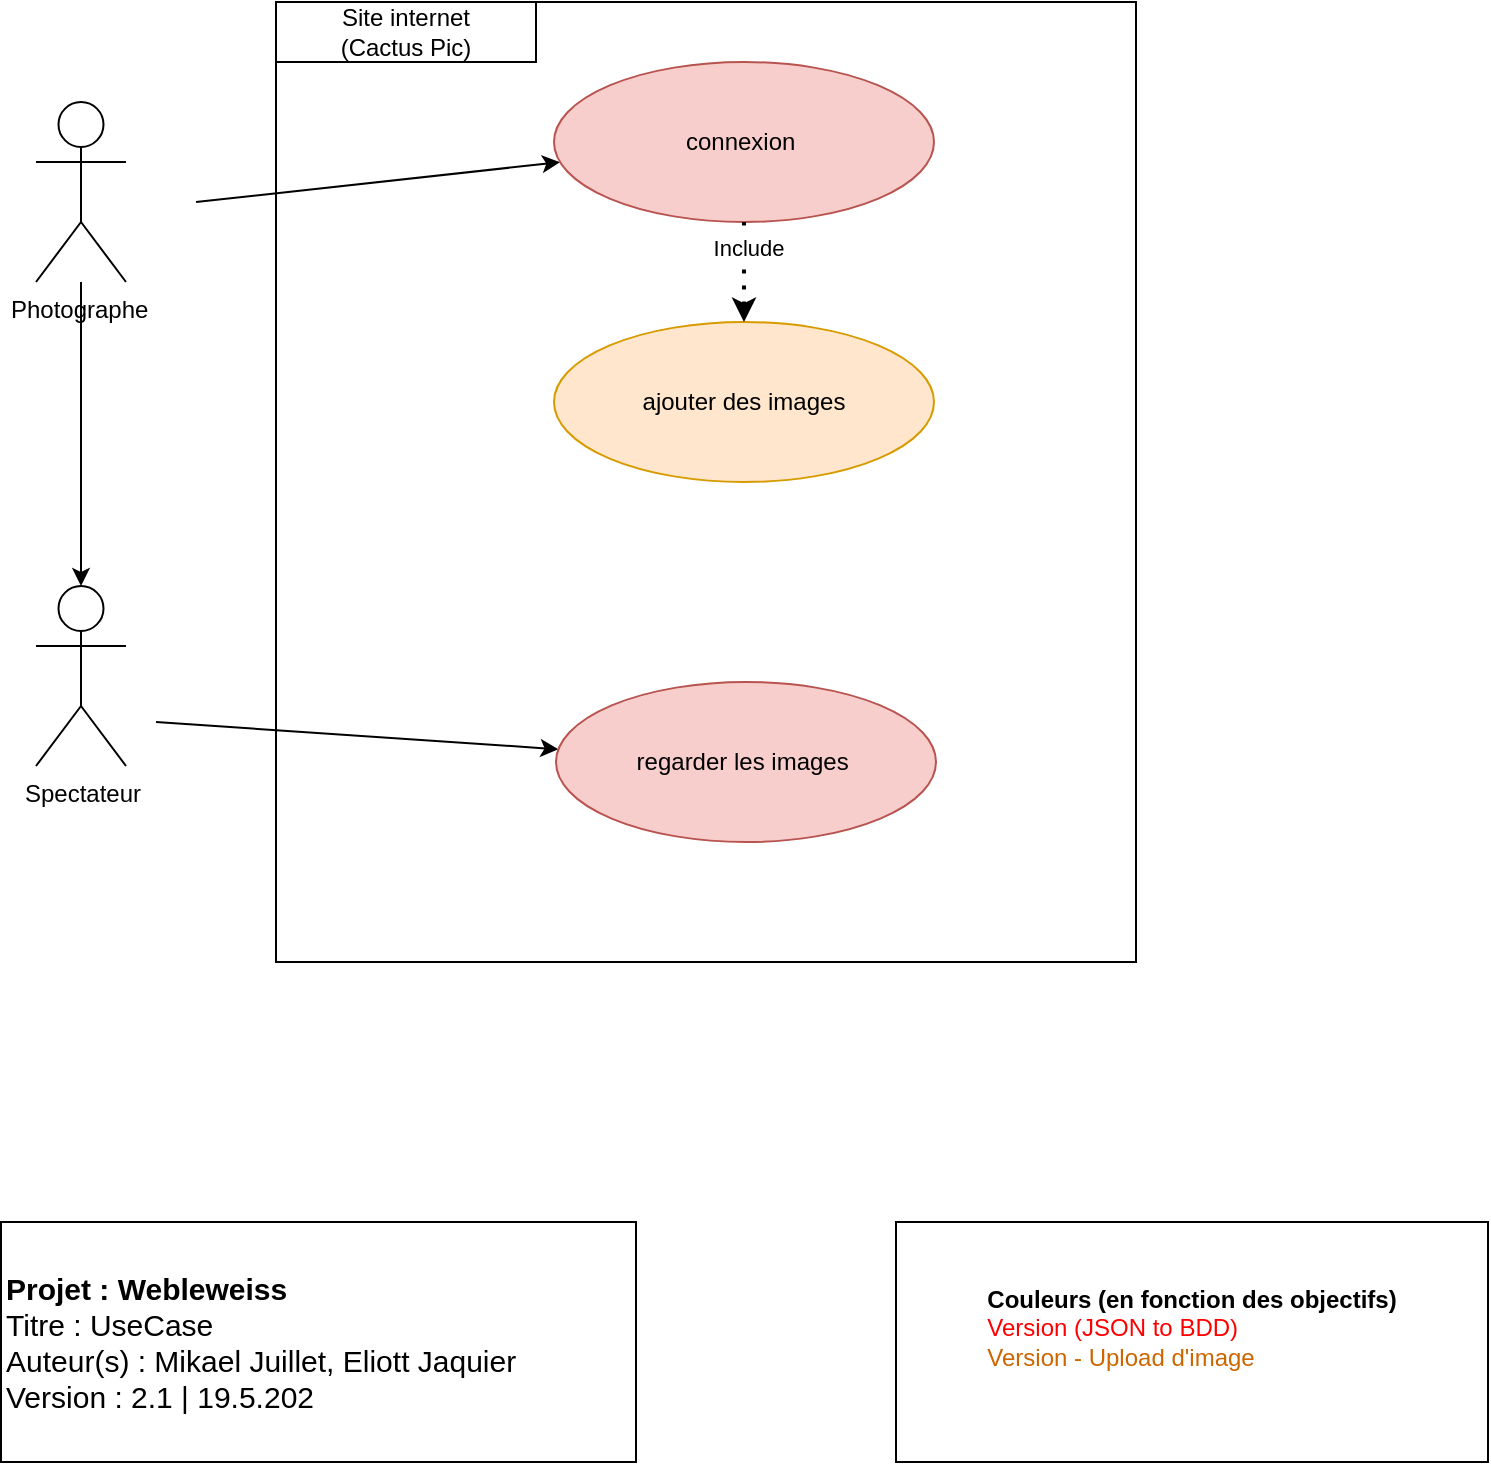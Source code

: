 <mxfile version="14.6.5" type="device"><diagram id="8bdCO9EORhN73D_JbxSw" name="Page-1"><mxGraphModel dx="530" dy="447" grid="1" gridSize="10" guides="1" tooltips="1" connect="1" arrows="1" fold="1" page="1" pageScale="1" pageWidth="827" pageHeight="1169" math="0" shadow="0"><root><mxCell id="0"/><mxCell id="1" parent="0"/><mxCell id="j_kYZSQ1dU1JA8NiJp24-1" value="" style="rounded=0;whiteSpace=wrap;html=1;fillColor=none;align=left;" parent="1" vertex="1"><mxGeometry x="180" y="80" width="430" height="480" as="geometry"/></mxCell><mxCell id="QfLs8lN6jnSJe5Xpegqf-3" value="" style="edgeStyle=orthogonalEdgeStyle;rounded=0;orthogonalLoop=1;jettySize=auto;html=1;" parent="1" source="QfLs8lN6jnSJe5Xpegqf-1" target="QfLs8lN6jnSJe5Xpegqf-2" edge="1"><mxGeometry relative="1" as="geometry"/></mxCell><mxCell id="QfLs8lN6jnSJe5Xpegqf-1" value="Photographe&amp;nbsp;" style="shape=umlActor;verticalLabelPosition=bottom;verticalAlign=top;html=1;outlineConnect=0;" parent="1" vertex="1"><mxGeometry x="60" y="130" width="45" height="90" as="geometry"/></mxCell><mxCell id="QfLs8lN6jnSJe5Xpegqf-2" value="Spectateur" style="shape=umlActor;verticalLabelPosition=bottom;verticalAlign=top;html=1;outlineConnect=0;" parent="1" vertex="1"><mxGeometry x="60" y="372" width="45" height="90" as="geometry"/></mxCell><mxCell id="QfLs8lN6jnSJe5Xpegqf-5" value="" style="endArrow=classic;html=1;" parent="1" target="QfLs8lN6jnSJe5Xpegqf-6" edge="1"><mxGeometry width="50" height="50" relative="1" as="geometry"><mxPoint x="120" y="440" as="sourcePoint"/><mxPoint x="320" y="460" as="targetPoint"/></mxGeometry></mxCell><mxCell id="QfLs8lN6jnSJe5Xpegqf-6" value="regarder les images&amp;nbsp;" style="ellipse;whiteSpace=wrap;html=1;fillColor=#f8cecc;strokeColor=#b85450;" parent="1" vertex="1"><mxGeometry x="320" y="420" width="190" height="80" as="geometry"/></mxCell><mxCell id="QfLs8lN6jnSJe5Xpegqf-10" value="" style="endArrow=classic;html=1;" parent="1" target="QfLs8lN6jnSJe5Xpegqf-11" edge="1"><mxGeometry width="50" height="50" relative="1" as="geometry"><mxPoint x="140" y="180" as="sourcePoint"/><mxPoint x="320" y="370" as="targetPoint"/></mxGeometry></mxCell><mxCell id="QfLs8lN6jnSJe5Xpegqf-11" value="connexion&amp;nbsp;" style="ellipse;whiteSpace=wrap;html=1;fillColor=#f8cecc;strokeColor=#b85450;" parent="1" vertex="1"><mxGeometry x="319" y="110" width="190" height="80" as="geometry"/></mxCell><mxCell id="2iYLTo3xdMY3kFBH0KXp-1" value="&lt;div style=&quot;font-size: 15px&quot;&gt;&lt;b&gt;Projet : Webleweiss&lt;/b&gt;&lt;/div&gt;&lt;div style=&quot;font-size: 15px&quot;&gt;Titre : UseCase&lt;/div&gt;&lt;div style=&quot;font-size: 15px&quot;&gt;Auteur(s) : Mikael Juillet, Eliott Jaquier&lt;/div&gt;&lt;span style=&quot;font-size: 15px&quot;&gt;Version : 2.1 | 19.5.202&lt;br&gt;&lt;/span&gt;" style="rounded=0;whiteSpace=wrap;html=1;align=left;" parent="1" vertex="1"><mxGeometry x="42.5" y="690" width="317.5" height="120" as="geometry"/></mxCell><mxCell id="Uw-cZgYCa-yf_qBm3hG5-1" value="&lt;b&gt;Couleurs (en fonction des objectifs)&lt;/b&gt;&lt;br&gt;&lt;div style=&quot;text-align: left&quot;&gt;&lt;font color=&quot;#ff0000&quot;&gt;Version (JSON to BDD)&lt;/font&gt;&lt;/div&gt;&lt;div style=&quot;text-align: left&quot;&gt;&lt;font color=&quot;#cc6600&quot;&gt;Version - Upload d'image&lt;/font&gt;&lt;/div&gt;&lt;div style=&quot;text-align: left&quot;&gt;&lt;br&gt;&lt;/div&gt;" style="rounded=0;whiteSpace=wrap;html=1;" parent="1" vertex="1"><mxGeometry x="490" y="690" width="296" height="120" as="geometry"/></mxCell><mxCell id="Uw-cZgYCa-yf_qBm3hG5-2" value="ajouter des images" style="ellipse;whiteSpace=wrap;html=1;fillColor=#ffe6cc;strokeColor=#d79b00;" parent="1" vertex="1"><mxGeometry x="319" y="240" width="190" height="80" as="geometry"/></mxCell><mxCell id="Uw-cZgYCa-yf_qBm3hG5-4" value="" style="endArrow=none;dashed=1;html=1;dashPattern=1 3;strokeWidth=2;startArrow=classic;startFill=1;entryX=0.5;entryY=1;entryDx=0;entryDy=0;exitX=0.5;exitY=0;exitDx=0;exitDy=0;" parent="1" source="Uw-cZgYCa-yf_qBm3hG5-2" target="QfLs8lN6jnSJe5Xpegqf-11" edge="1"><mxGeometry width="50" height="50" relative="1" as="geometry"><mxPoint x="260" y="350" as="sourcePoint"/><mxPoint x="310" y="300" as="targetPoint"/></mxGeometry></mxCell><mxCell id="Uw-cZgYCa-yf_qBm3hG5-6" value="Include" style="edgeLabel;html=1;align=center;verticalAlign=middle;resizable=0;points=[];" parent="Uw-cZgYCa-yf_qBm3hG5-4" vertex="1" connectable="0"><mxGeometry x="0.504" y="-2" relative="1" as="geometry"><mxPoint as="offset"/></mxGeometry></mxCell><mxCell id="Uw-cZgYCa-yf_qBm3hG5-5" value="Site internet &lt;br&gt;(Cactus Pic)" style="rounded=0;whiteSpace=wrap;html=1;" parent="1" vertex="1"><mxGeometry x="180" y="80" width="130" height="30" as="geometry"/></mxCell></root></mxGraphModel></diagram></mxfile>